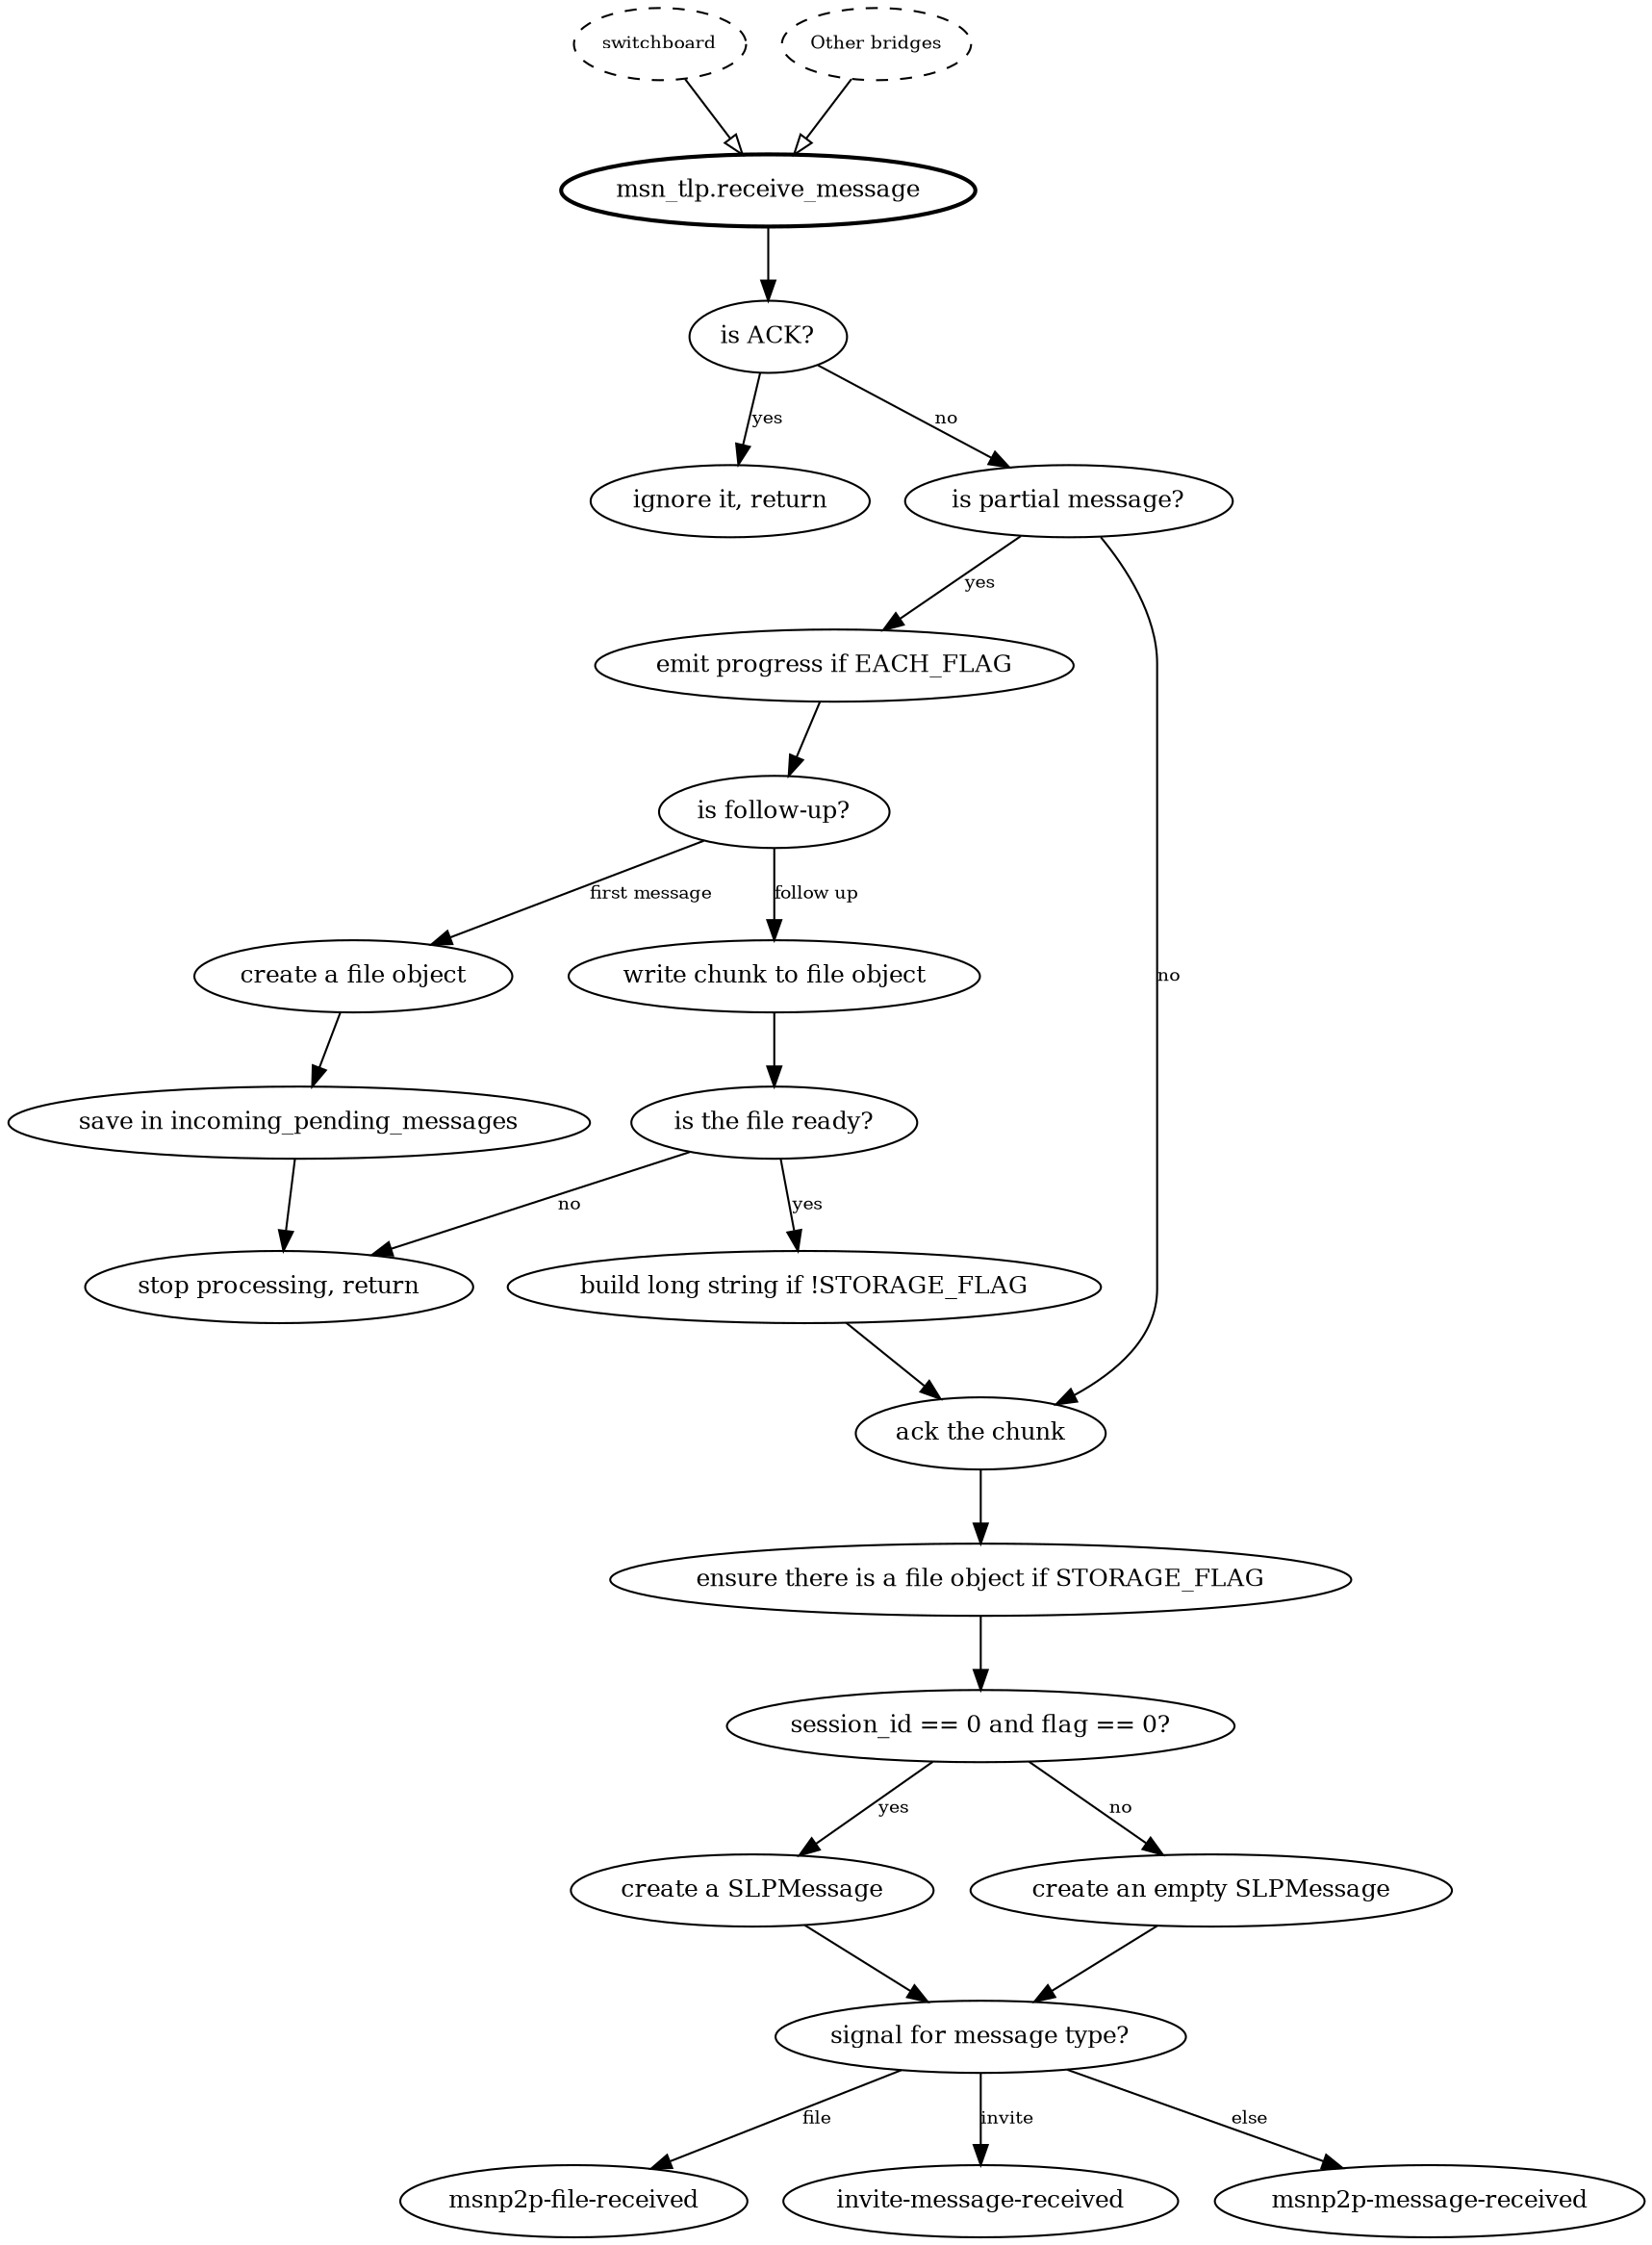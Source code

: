 digraph msn_tlp_receive_message {
    node [style=dashed, fontsize=9];
    edge [style=dashed, fontsize=9];
    switchboard; "Other bridges";

    node [style=bold, fontsize=12];
    edge [style=solid];

    "msn_tlp.receive_message";

    node [style=solid];

    edge [arrowhead=empty];
    "Other bridges" -> "msn_tlp.receive_message";
    switchboard -> "msn_tlp.receive_message";
    edge [arrowhead=normal];
    
    "msn_tlp.receive_message" -> "is ACK?";
    "is ACK?" -> "ignore it, return" [label="yes"];
    "is ACK?" -> "is partial message?" [label="no"];
    "is partial message?" -> "emit progress if EACH_FLAG" [label="yes"];
    "is partial message?" -> "ack the chunk" [label="no"];
    "emit progress if EACH_FLAG" -> "is follow-up?";

    "is follow-up?" -> "write chunk to file object" [label="follow up"];
    "write chunk to file object" -> "is the file ready?";
    "is the file ready?" -> "stop processing, return" [label="no"];
    "is the file ready?" -> "build long string if !STORAGE_FLAG" [label="yes"];
    "build long string if !STORAGE_FLAG" -> "ack the chunk";

    "is follow-up?" -> "create a file object" [label="first message"];
    "create a file object" -> "save in incoming_pending_messages";
    "save in incoming_pending_messages" -> "stop processing, return";
    
    "ack the chunk" -> "ensure there is a file object if STORAGE_FLAG"
    "ensure there is a file object if STORAGE_FLAG" ->
        "session_id == 0 and flag == 0?";
    
    "session_id == 0 and flag == 0?" ->
        "create a SLPMessage" [label="yes"]
    "session_id == 0 and flag == 0?" ->
        "create an empty SLPMessage" [label="no"];

    "create a SLPMessage" -> "signal for message type?";
    "create an empty SLPMessage" -> "signal for message type?";

    "signal for message type?" -> "msnp2p-file-received" [label="file"];
    "signal for message type?" -> "invite-message-received" [label="invite"];
    "signal for message type?" -> "msnp2p-message-received" [label="else"];

}
